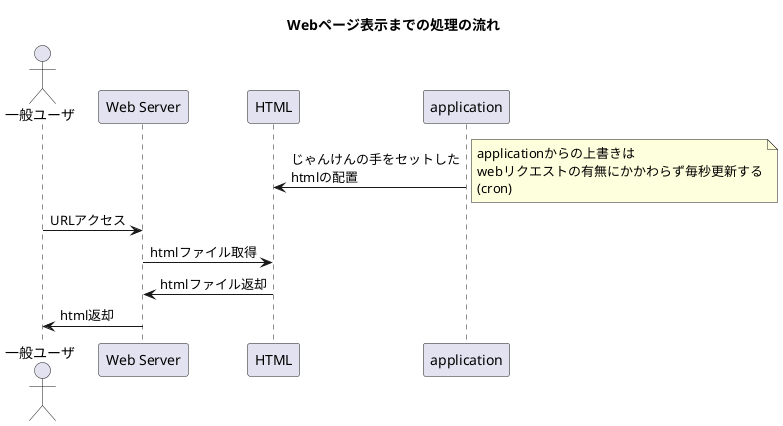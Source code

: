 @startuml

skinparam {
  defaultFontName Noto Sans CJK JP Regular
}

title Webページ表示までの処理の流れ

      actor "一般ユーザ"  as user
participant "Web Server"  as web_server
participant "HTML"        as html
participant "application" as application

html <- application : じゃんけんの手をセットした\nhtmlの配置
note right
  applicationからの上書きは
  webリクエストの有無にかかわらず毎秒更新する
  (cron)
end note

user -> web_server : URLアクセス
web_server -> html : htmlファイル取得
web_server <- html : htmlファイル返却
user <- web_server : html返却

@enduml
